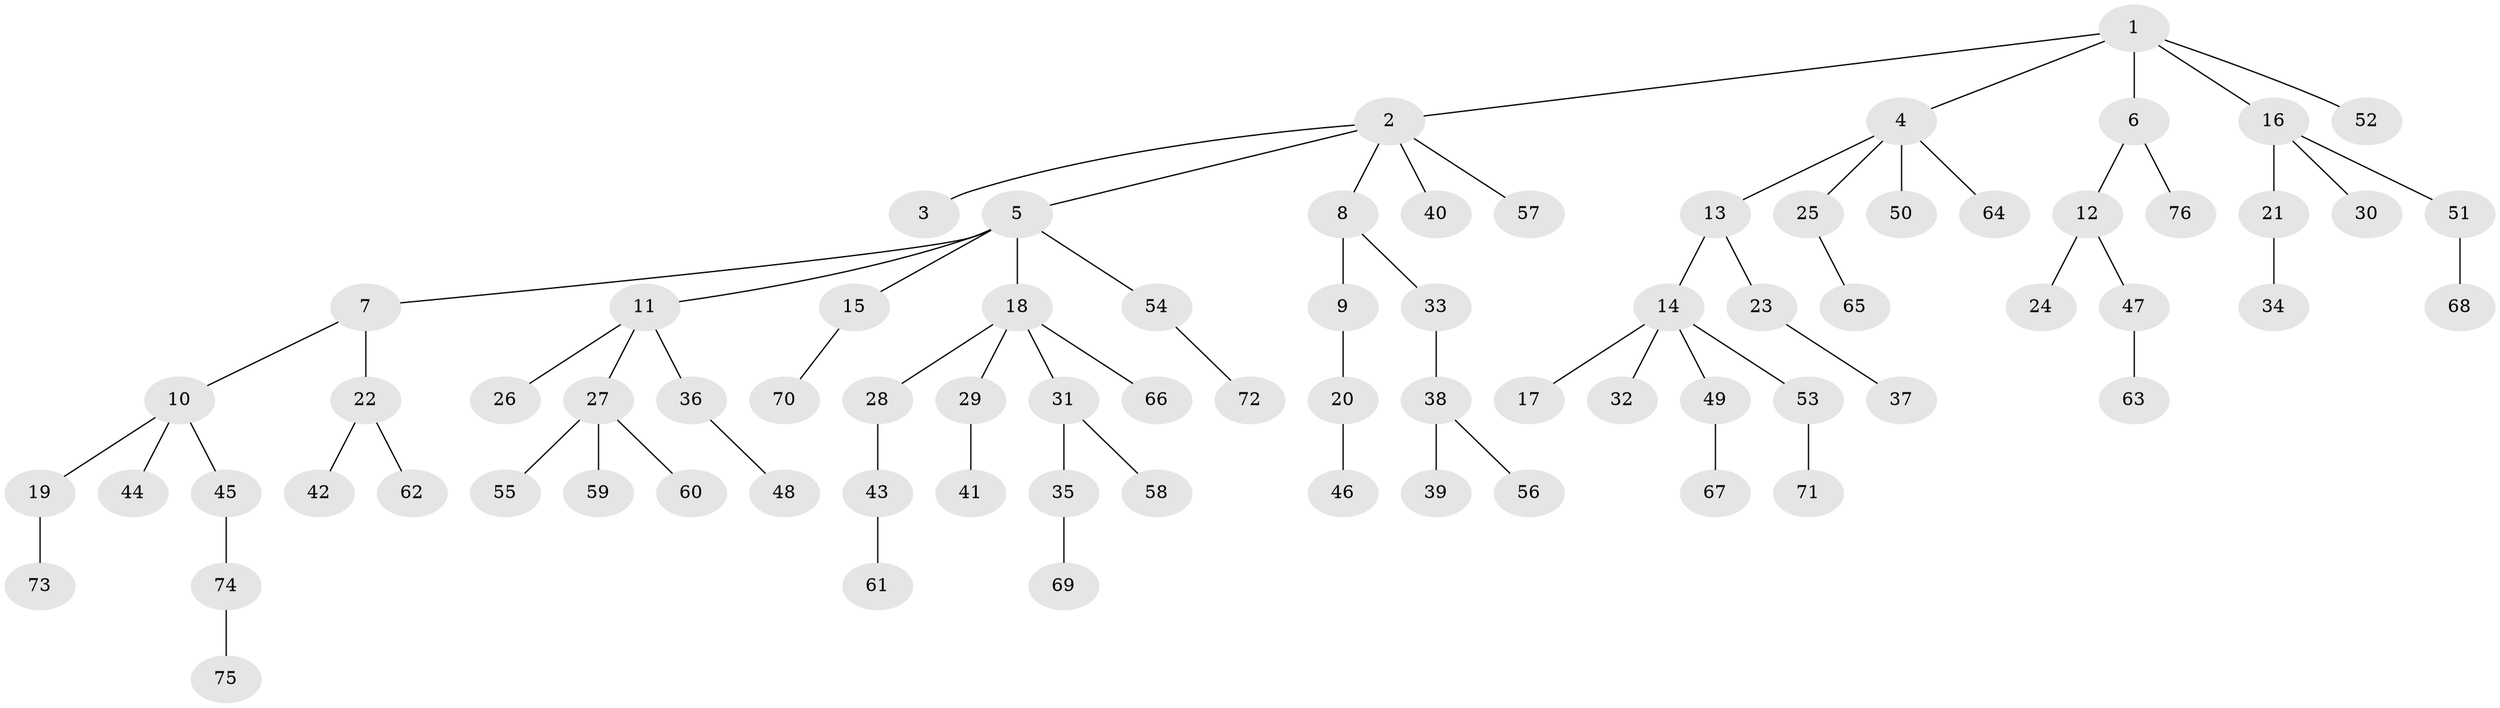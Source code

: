 // coarse degree distribution, {4: 0.0784313725490196, 7: 0.0196078431372549, 1: 0.5490196078431373, 8: 0.0196078431372549, 2: 0.23529411764705882, 3: 0.0784313725490196, 5: 0.0196078431372549}
// Generated by graph-tools (version 1.1) at 2025/24/03/03/25 07:24:07]
// undirected, 76 vertices, 75 edges
graph export_dot {
graph [start="1"]
  node [color=gray90,style=filled];
  1;
  2;
  3;
  4;
  5;
  6;
  7;
  8;
  9;
  10;
  11;
  12;
  13;
  14;
  15;
  16;
  17;
  18;
  19;
  20;
  21;
  22;
  23;
  24;
  25;
  26;
  27;
  28;
  29;
  30;
  31;
  32;
  33;
  34;
  35;
  36;
  37;
  38;
  39;
  40;
  41;
  42;
  43;
  44;
  45;
  46;
  47;
  48;
  49;
  50;
  51;
  52;
  53;
  54;
  55;
  56;
  57;
  58;
  59;
  60;
  61;
  62;
  63;
  64;
  65;
  66;
  67;
  68;
  69;
  70;
  71;
  72;
  73;
  74;
  75;
  76;
  1 -- 2;
  1 -- 4;
  1 -- 6;
  1 -- 16;
  1 -- 52;
  2 -- 3;
  2 -- 5;
  2 -- 8;
  2 -- 40;
  2 -- 57;
  4 -- 13;
  4 -- 25;
  4 -- 50;
  4 -- 64;
  5 -- 7;
  5 -- 11;
  5 -- 15;
  5 -- 18;
  5 -- 54;
  6 -- 12;
  6 -- 76;
  7 -- 10;
  7 -- 22;
  8 -- 9;
  8 -- 33;
  9 -- 20;
  10 -- 19;
  10 -- 44;
  10 -- 45;
  11 -- 26;
  11 -- 27;
  11 -- 36;
  12 -- 24;
  12 -- 47;
  13 -- 14;
  13 -- 23;
  14 -- 17;
  14 -- 32;
  14 -- 49;
  14 -- 53;
  15 -- 70;
  16 -- 21;
  16 -- 30;
  16 -- 51;
  18 -- 28;
  18 -- 29;
  18 -- 31;
  18 -- 66;
  19 -- 73;
  20 -- 46;
  21 -- 34;
  22 -- 42;
  22 -- 62;
  23 -- 37;
  25 -- 65;
  27 -- 55;
  27 -- 59;
  27 -- 60;
  28 -- 43;
  29 -- 41;
  31 -- 35;
  31 -- 58;
  33 -- 38;
  35 -- 69;
  36 -- 48;
  38 -- 39;
  38 -- 56;
  43 -- 61;
  45 -- 74;
  47 -- 63;
  49 -- 67;
  51 -- 68;
  53 -- 71;
  54 -- 72;
  74 -- 75;
}
